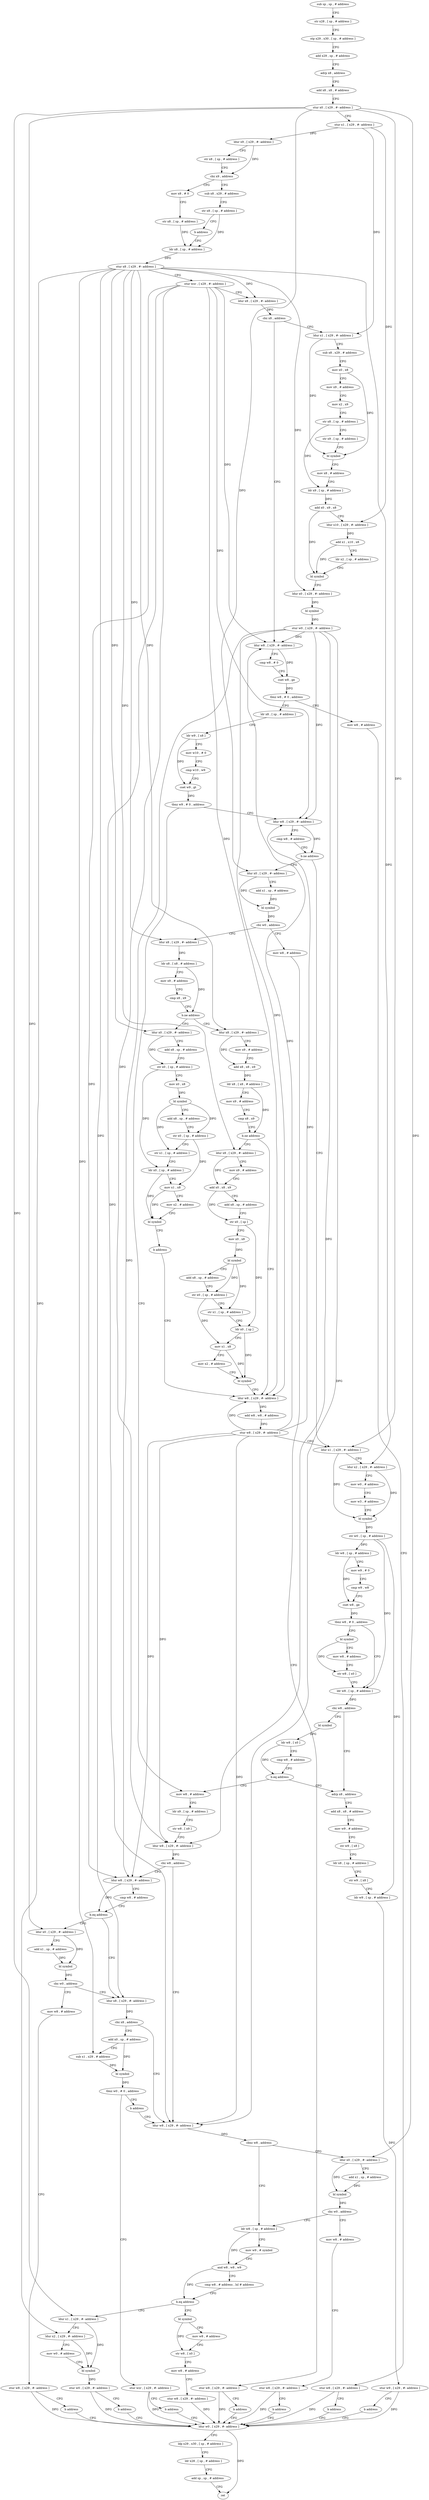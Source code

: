 digraph "func" {
"476924" [label = "sub sp , sp , # address" ]
"476928" [label = "str x28 , [ sp , # address ]" ]
"476932" [label = "stp x29 , x30 , [ sp , # address ]" ]
"476936" [label = "add x29 , sp , # address" ]
"476940" [label = "adrp x8 , address" ]
"476944" [label = "add x8 , x8 , # address" ]
"476948" [label = "stur x0 , [ x29 , #- address ]" ]
"476952" [label = "stur x1 , [ x29 , #- address ]" ]
"476956" [label = "ldur x9 , [ x29 , #- address ]" ]
"476960" [label = "str x8 , [ sp , # address ]" ]
"476964" [label = "cbz x9 , address" ]
"476980" [label = "mov x8 , # 0" ]
"476968" [label = "sub x8 , x29 , # address" ]
"476984" [label = "str x8 , [ sp , # address ]" ]
"476988" [label = "ldr x8 , [ sp , # address ]" ]
"476972" [label = "str x8 , [ sp , # address ]" ]
"476976" [label = "b address" ]
"477080" [label = "ldur w8 , [ x29 , #- address ]" ]
"477084" [label = "cmp w8 , # 0" ]
"477088" [label = "cset w8 , ge" ]
"477092" [label = "tbnz w8 , # 0 , address" ]
"477108" [label = "ldr x8 , [ sp , # address ]" ]
"477096" [label = "mov w8 , # address" ]
"477008" [label = "ldur x1 , [ x29 , #- address ]" ]
"477012" [label = "sub x8 , x29 , # address" ]
"477016" [label = "mov x0 , x8" ]
"477020" [label = "mov x9 , # address" ]
"477024" [label = "mov x2 , x9" ]
"477028" [label = "str x8 , [ sp , # address ]" ]
"477032" [label = "str x9 , [ sp , # address ]" ]
"477036" [label = "bl symbol" ]
"477040" [label = "mov x8 , # address" ]
"477044" [label = "ldr x9 , [ sp , # address ]" ]
"477048" [label = "add x0 , x9 , x8" ]
"477052" [label = "ldur x10 , [ x29 , #- address ]" ]
"477056" [label = "add x1 , x10 , x8" ]
"477060" [label = "ldr x2 , [ sp , # address ]" ]
"477064" [label = "bl symbol" ]
"477068" [label = "ldur x0 , [ x29 , #- address ]" ]
"477072" [label = "bl symbol" ]
"477076" [label = "stur w0 , [ x29 , #- address ]" ]
"476992" [label = "stur x8 , [ x29 , #- address ]" ]
"476996" [label = "stur wzr , [ x29 , #- address ]" ]
"477000" [label = "ldur x8 , [ x29 , #- address ]" ]
"477004" [label = "cbz x8 , address" ]
"477112" [label = "ldr w9 , [ x8 ]" ]
"477116" [label = "mov w10 , # 0" ]
"477120" [label = "cmp w10 , w9" ]
"477124" [label = "cset w9 , gt" ]
"477128" [label = "tbnz w9 , # 0 , address" ]
"477456" [label = "mov w8 , # address" ]
"477132" [label = "ldur w8 , [ x29 , #- address ]" ]
"477100" [label = "stur w8 , [ x29 , #- address ]" ]
"477104" [label = "b address" ]
"477652" [label = "ldur w0 , [ x29 , #- address ]" ]
"477460" [label = "ldr x9 , [ sp , # address ]" ]
"477464" [label = "str w8 , [ x9 ]" ]
"477468" [label = "ldur w8 , [ x29 , #- address ]" ]
"477472" [label = "cbz w8 , address" ]
"477552" [label = "ldur w8 , [ x29 , #- address ]" ]
"477476" [label = "ldur w8 , [ x29 , #- address ]" ]
"477136" [label = "cmp w8 , # address" ]
"477140" [label = "b.ne address" ]
"477340" [label = "ldur x1 , [ x29 , #- address ]" ]
"477144" [label = "ldur x0 , [ x29 , #- address ]" ]
"477656" [label = "ldp x29 , x30 , [ sp , # address ]" ]
"477660" [label = "ldr x28 , [ sp , # address ]" ]
"477664" [label = "add sp , sp , # address" ]
"477668" [label = "ret" ]
"477556" [label = "cbnz w8 , address" ]
"477588" [label = "ldr w8 , [ sp , # address ]" ]
"477560" [label = "ldur x0 , [ x29 , #- address ]" ]
"477480" [label = "cmp w8 , # address" ]
"477484" [label = "b.eq address" ]
"477516" [label = "ldur x8 , [ x29 , #- address ]" ]
"477488" [label = "ldur x0 , [ x29 , #- address ]" ]
"477344" [label = "ldur x2 , [ x29 , #- address ]" ]
"477348" [label = "mov w0 , # address" ]
"477352" [label = "mov w3 , # address" ]
"477356" [label = "bl symbol" ]
"477360" [label = "str w0 , [ sp , # address ]" ]
"477364" [label = "ldr w8 , [ sp , # address ]" ]
"477368" [label = "mov w9 , # 0" ]
"477372" [label = "cmp w9 , w8" ]
"477376" [label = "cset w8 , ge" ]
"477380" [label = "tbnz w8 , # 0 , address" ]
"477396" [label = "ldr w8 , [ sp , # address ]" ]
"477384" [label = "bl symbol" ]
"477148" [label = "add x1 , sp , # address" ]
"477152" [label = "bl symbol" ]
"477156" [label = "cbz w0 , address" ]
"477172" [label = "ldur x8 , [ x29 , #- address ]" ]
"477160" [label = "mov w8 , # address" ]
"477592" [label = "mov w9 , # symbol" ]
"477596" [label = "and w8 , w8 , w9" ]
"477600" [label = "cmp w8 , # address , lsl # address" ]
"477604" [label = "b.eq address" ]
"477632" [label = "bl symbol" ]
"477608" [label = "ldur x1 , [ x29 , #- address ]" ]
"477564" [label = "add x1 , sp , # address" ]
"477568" [label = "bl symbol" ]
"477572" [label = "cbz w0 , address" ]
"477576" [label = "mov w8 , # address" ]
"477520" [label = "cbz x8 , address" ]
"477524" [label = "add x0 , sp , # address" ]
"477492" [label = "add x1 , sp , # address" ]
"477496" [label = "bl symbol" ]
"477500" [label = "cbz w0 , address" ]
"477504" [label = "mov w8 , # address" ]
"477400" [label = "cbz w8 , address" ]
"477420" [label = "adrp x8 , address" ]
"477404" [label = "bl symbol" ]
"477388" [label = "mov w8 , # address" ]
"477392" [label = "str w8 , [ x0 ]" ]
"477176" [label = "ldr x8 , [ x8 , # address ]" ]
"477180" [label = "mov x9 , # address" ]
"477184" [label = "cmp x8 , x9" ]
"477188" [label = "b.ne address" ]
"477244" [label = "ldur x8 , [ x29 , #- address ]" ]
"477192" [label = "ldur x0 , [ x29 , #- address ]" ]
"477164" [label = "stur w8 , [ x29 , #- address ]" ]
"477168" [label = "b address" ]
"477636" [label = "mov w8 , # address" ]
"477640" [label = "str w8 , [ x0 ]" ]
"477644" [label = "mov w8 , # address" ]
"477648" [label = "stur w8 , [ x29 , #- address ]" ]
"477612" [label = "ldur x2 , [ x29 , #- address ]" ]
"477616" [label = "mov w0 , # address" ]
"477620" [label = "bl symbol" ]
"477624" [label = "stur w0 , [ x29 , #- address ]" ]
"477628" [label = "b address" ]
"477580" [label = "stur w8 , [ x29 , #- address ]" ]
"477584" [label = "b address" ]
"477528" [label = "sub x1 , x29 , # address" ]
"477532" [label = "bl symbol" ]
"477536" [label = "tbnz w0 , # 0 , address" ]
"477544" [label = "stur wzr , [ x29 , #- address ]" ]
"477540" [label = "b address" ]
"477508" [label = "stur w8 , [ x29 , #- address ]" ]
"477512" [label = "b address" ]
"477424" [label = "add x8 , x8 , # address" ]
"477428" [label = "mov w9 , # address" ]
"477432" [label = "str w9 , [ x8 ]" ]
"477436" [label = "ldr x8 , [ sp , # address ]" ]
"477440" [label = "str w9 , [ x8 ]" ]
"477444" [label = "ldr w9 , [ sp , # address ]" ]
"477448" [label = "stur w9 , [ x29 , #- address ]" ]
"477452" [label = "b address" ]
"477408" [label = "ldr w8 , [ x0 ]" ]
"477412" [label = "cmp w8 , # address" ]
"477416" [label = "b.eq address" ]
"477248" [label = "mov x9 , # address" ]
"477252" [label = "add x8 , x8 , x9" ]
"477256" [label = "ldr x8 , [ x8 , # address ]" ]
"477260" [label = "mov x9 , # address" ]
"477264" [label = "cmp x8 , x9" ]
"477268" [label = "b.ne address" ]
"477328" [label = "ldur w8 , [ x29 , #- address ]" ]
"477272" [label = "ldur x8 , [ x29 , #- address ]" ]
"477196" [label = "add x8 , sp , # address" ]
"477200" [label = "str x0 , [ sp , # address ]" ]
"477204" [label = "mov x0 , x8" ]
"477208" [label = "bl symbol" ]
"477212" [label = "add x8 , sp , # address" ]
"477216" [label = "str x0 , [ sp , # address ]" ]
"477220" [label = "str x1 , [ sp , # address ]" ]
"477224" [label = "ldr x0 , [ sp , # address ]" ]
"477228" [label = "mov x1 , x8" ]
"477232" [label = "mov x2 , # address" ]
"477236" [label = "bl symbol" ]
"477240" [label = "b address" ]
"477548" [label = "b address" ]
"477332" [label = "add w8 , w8 , # address" ]
"477336" [label = "stur w8 , [ x29 , #- address ]" ]
"477276" [label = "mov x9 , # address" ]
"477280" [label = "add x0 , x8 , x9" ]
"477284" [label = "add x8 , sp , # address" ]
"477288" [label = "str x0 , [ sp ]" ]
"477292" [label = "mov x0 , x8" ]
"477296" [label = "bl symbol" ]
"477300" [label = "add x8 , sp , # address" ]
"477304" [label = "str x0 , [ sp , # address ]" ]
"477308" [label = "str x1 , [ sp , # address ]" ]
"477312" [label = "ldr x0 , [ sp ]" ]
"477316" [label = "mov x1 , x8" ]
"477320" [label = "mov x2 , # address" ]
"477324" [label = "bl symbol" ]
"476924" -> "476928" [ label = "CFG" ]
"476928" -> "476932" [ label = "CFG" ]
"476932" -> "476936" [ label = "CFG" ]
"476936" -> "476940" [ label = "CFG" ]
"476940" -> "476944" [ label = "CFG" ]
"476944" -> "476948" [ label = "CFG" ]
"476948" -> "476952" [ label = "CFG" ]
"476948" -> "477340" [ label = "DFG" ]
"476948" -> "477144" [ label = "DFG" ]
"476948" -> "477560" [ label = "DFG" ]
"476948" -> "477488" [ label = "DFG" ]
"476948" -> "477608" [ label = "DFG" ]
"476952" -> "476956" [ label = "DFG" ]
"476952" -> "477008" [ label = "DFG" ]
"476952" -> "477052" [ label = "DFG" ]
"476956" -> "476960" [ label = "CFG" ]
"476956" -> "476964" [ label = "DFG" ]
"476960" -> "476964" [ label = "CFG" ]
"476964" -> "476980" [ label = "CFG" ]
"476964" -> "476968" [ label = "CFG" ]
"476980" -> "476984" [ label = "CFG" ]
"476968" -> "476972" [ label = "CFG" ]
"476984" -> "476988" [ label = "DFG" ]
"476988" -> "476992" [ label = "DFG" ]
"476972" -> "476976" [ label = "CFG" ]
"476972" -> "476988" [ label = "DFG" ]
"476976" -> "476988" [ label = "CFG" ]
"477080" -> "477084" [ label = "CFG" ]
"477080" -> "477088" [ label = "DFG" ]
"477084" -> "477088" [ label = "CFG" ]
"477088" -> "477092" [ label = "DFG" ]
"477092" -> "477108" [ label = "CFG" ]
"477092" -> "477096" [ label = "CFG" ]
"477108" -> "477112" [ label = "CFG" ]
"477096" -> "477100" [ label = "CFG" ]
"477008" -> "477012" [ label = "CFG" ]
"477008" -> "477036" [ label = "DFG" ]
"477012" -> "477016" [ label = "CFG" ]
"477016" -> "477020" [ label = "CFG" ]
"477016" -> "477036" [ label = "DFG" ]
"477020" -> "477024" [ label = "CFG" ]
"477024" -> "477028" [ label = "CFG" ]
"477028" -> "477032" [ label = "CFG" ]
"477028" -> "477044" [ label = "DFG" ]
"477032" -> "477036" [ label = "CFG" ]
"477036" -> "477040" [ label = "CFG" ]
"477040" -> "477044" [ label = "CFG" ]
"477044" -> "477048" [ label = "DFG" ]
"477048" -> "477052" [ label = "CFG" ]
"477048" -> "477064" [ label = "DFG" ]
"477052" -> "477056" [ label = "DFG" ]
"477056" -> "477060" [ label = "CFG" ]
"477056" -> "477064" [ label = "DFG" ]
"477060" -> "477064" [ label = "CFG" ]
"477064" -> "477068" [ label = "CFG" ]
"477068" -> "477072" [ label = "DFG" ]
"477072" -> "477076" [ label = "DFG" ]
"477076" -> "477080" [ label = "DFG" ]
"477076" -> "477468" [ label = "DFG" ]
"477076" -> "477132" [ label = "DFG" ]
"477076" -> "477552" [ label = "DFG" ]
"477076" -> "477476" [ label = "DFG" ]
"477076" -> "477328" [ label = "DFG" ]
"476992" -> "476996" [ label = "CFG" ]
"476992" -> "477000" [ label = "DFG" ]
"476992" -> "477068" [ label = "DFG" ]
"476992" -> "477344" [ label = "DFG" ]
"476992" -> "477516" [ label = "DFG" ]
"476992" -> "477172" [ label = "DFG" ]
"476992" -> "477612" [ label = "DFG" ]
"476992" -> "477244" [ label = "DFG" ]
"476992" -> "477192" [ label = "DFG" ]
"476992" -> "477272" [ label = "DFG" ]
"476992" -> "477528" [ label = "DFG" ]
"476996" -> "477000" [ label = "CFG" ]
"476996" -> "477080" [ label = "DFG" ]
"476996" -> "477468" [ label = "DFG" ]
"476996" -> "477132" [ label = "DFG" ]
"476996" -> "477552" [ label = "DFG" ]
"476996" -> "477476" [ label = "DFG" ]
"476996" -> "477328" [ label = "DFG" ]
"477000" -> "477004" [ label = "DFG" ]
"477004" -> "477080" [ label = "CFG" ]
"477004" -> "477008" [ label = "CFG" ]
"477112" -> "477116" [ label = "CFG" ]
"477112" -> "477124" [ label = "DFG" ]
"477116" -> "477120" [ label = "CFG" ]
"477120" -> "477124" [ label = "CFG" ]
"477124" -> "477128" [ label = "DFG" ]
"477128" -> "477456" [ label = "CFG" ]
"477128" -> "477132" [ label = "CFG" ]
"477456" -> "477460" [ label = "CFG" ]
"477132" -> "477136" [ label = "CFG" ]
"477132" -> "477140" [ label = "DFG" ]
"477100" -> "477104" [ label = "CFG" ]
"477100" -> "477652" [ label = "DFG" ]
"477104" -> "477652" [ label = "CFG" ]
"477652" -> "477656" [ label = "CFG" ]
"477652" -> "477668" [ label = "DFG" ]
"477460" -> "477464" [ label = "CFG" ]
"477464" -> "477468" [ label = "CFG" ]
"477468" -> "477472" [ label = "DFG" ]
"477472" -> "477552" [ label = "CFG" ]
"477472" -> "477476" [ label = "CFG" ]
"477552" -> "477556" [ label = "DFG" ]
"477476" -> "477480" [ label = "CFG" ]
"477476" -> "477484" [ label = "DFG" ]
"477136" -> "477140" [ label = "CFG" ]
"477140" -> "477340" [ label = "CFG" ]
"477140" -> "477144" [ label = "CFG" ]
"477340" -> "477344" [ label = "CFG" ]
"477340" -> "477356" [ label = "DFG" ]
"477144" -> "477148" [ label = "CFG" ]
"477144" -> "477152" [ label = "DFG" ]
"477656" -> "477660" [ label = "CFG" ]
"477660" -> "477664" [ label = "CFG" ]
"477664" -> "477668" [ label = "CFG" ]
"477556" -> "477588" [ label = "CFG" ]
"477556" -> "477560" [ label = "CFG" ]
"477588" -> "477592" [ label = "CFG" ]
"477588" -> "477596" [ label = "DFG" ]
"477560" -> "477564" [ label = "CFG" ]
"477560" -> "477568" [ label = "DFG" ]
"477480" -> "477484" [ label = "CFG" ]
"477484" -> "477516" [ label = "CFG" ]
"477484" -> "477488" [ label = "CFG" ]
"477516" -> "477520" [ label = "DFG" ]
"477488" -> "477492" [ label = "CFG" ]
"477488" -> "477496" [ label = "DFG" ]
"477344" -> "477348" [ label = "CFG" ]
"477344" -> "477356" [ label = "DFG" ]
"477348" -> "477352" [ label = "CFG" ]
"477352" -> "477356" [ label = "CFG" ]
"477356" -> "477360" [ label = "DFG" ]
"477360" -> "477364" [ label = "DFG" ]
"477360" -> "477396" [ label = "DFG" ]
"477360" -> "477444" [ label = "DFG" ]
"477364" -> "477368" [ label = "CFG" ]
"477364" -> "477376" [ label = "DFG" ]
"477368" -> "477372" [ label = "CFG" ]
"477372" -> "477376" [ label = "CFG" ]
"477376" -> "477380" [ label = "DFG" ]
"477380" -> "477396" [ label = "CFG" ]
"477380" -> "477384" [ label = "CFG" ]
"477396" -> "477400" [ label = "DFG" ]
"477384" -> "477388" [ label = "CFG" ]
"477384" -> "477392" [ label = "DFG" ]
"477148" -> "477152" [ label = "DFG" ]
"477152" -> "477156" [ label = "DFG" ]
"477156" -> "477172" [ label = "CFG" ]
"477156" -> "477160" [ label = "CFG" ]
"477172" -> "477176" [ label = "DFG" ]
"477160" -> "477164" [ label = "CFG" ]
"477592" -> "477596" [ label = "CFG" ]
"477596" -> "477600" [ label = "CFG" ]
"477596" -> "477604" [ label = "DFG" ]
"477600" -> "477604" [ label = "CFG" ]
"477604" -> "477632" [ label = "CFG" ]
"477604" -> "477608" [ label = "CFG" ]
"477632" -> "477636" [ label = "CFG" ]
"477632" -> "477640" [ label = "DFG" ]
"477608" -> "477612" [ label = "CFG" ]
"477608" -> "477620" [ label = "DFG" ]
"477564" -> "477568" [ label = "DFG" ]
"477568" -> "477572" [ label = "DFG" ]
"477572" -> "477588" [ label = "CFG" ]
"477572" -> "477576" [ label = "CFG" ]
"477576" -> "477580" [ label = "CFG" ]
"477520" -> "477552" [ label = "CFG" ]
"477520" -> "477524" [ label = "CFG" ]
"477524" -> "477528" [ label = "CFG" ]
"477524" -> "477532" [ label = "DFG" ]
"477492" -> "477496" [ label = "DFG" ]
"477496" -> "477500" [ label = "DFG" ]
"477500" -> "477516" [ label = "CFG" ]
"477500" -> "477504" [ label = "CFG" ]
"477504" -> "477508" [ label = "CFG" ]
"477400" -> "477420" [ label = "CFG" ]
"477400" -> "477404" [ label = "CFG" ]
"477420" -> "477424" [ label = "CFG" ]
"477404" -> "477408" [ label = "DFG" ]
"477388" -> "477392" [ label = "CFG" ]
"477392" -> "477396" [ label = "CFG" ]
"477176" -> "477180" [ label = "CFG" ]
"477176" -> "477188" [ label = "DFG" ]
"477180" -> "477184" [ label = "CFG" ]
"477184" -> "477188" [ label = "CFG" ]
"477188" -> "477244" [ label = "CFG" ]
"477188" -> "477192" [ label = "CFG" ]
"477244" -> "477248" [ label = "CFG" ]
"477244" -> "477252" [ label = "DFG" ]
"477192" -> "477196" [ label = "CFG" ]
"477192" -> "477200" [ label = "DFG" ]
"477164" -> "477168" [ label = "CFG" ]
"477164" -> "477652" [ label = "DFG" ]
"477168" -> "477652" [ label = "CFG" ]
"477636" -> "477640" [ label = "CFG" ]
"477640" -> "477644" [ label = "CFG" ]
"477644" -> "477648" [ label = "CFG" ]
"477648" -> "477652" [ label = "DFG" ]
"477612" -> "477616" [ label = "CFG" ]
"477612" -> "477620" [ label = "DFG" ]
"477616" -> "477620" [ label = "CFG" ]
"477620" -> "477624" [ label = "DFG" ]
"477624" -> "477628" [ label = "CFG" ]
"477624" -> "477652" [ label = "DFG" ]
"477628" -> "477652" [ label = "CFG" ]
"477580" -> "477584" [ label = "CFG" ]
"477580" -> "477652" [ label = "DFG" ]
"477584" -> "477652" [ label = "CFG" ]
"477528" -> "477532" [ label = "DFG" ]
"477532" -> "477536" [ label = "DFG" ]
"477536" -> "477544" [ label = "CFG" ]
"477536" -> "477540" [ label = "CFG" ]
"477544" -> "477548" [ label = "CFG" ]
"477544" -> "477652" [ label = "DFG" ]
"477540" -> "477552" [ label = "CFG" ]
"477508" -> "477512" [ label = "CFG" ]
"477508" -> "477652" [ label = "DFG" ]
"477512" -> "477652" [ label = "CFG" ]
"477424" -> "477428" [ label = "CFG" ]
"477428" -> "477432" [ label = "CFG" ]
"477432" -> "477436" [ label = "CFG" ]
"477436" -> "477440" [ label = "CFG" ]
"477440" -> "477444" [ label = "CFG" ]
"477444" -> "477448" [ label = "DFG" ]
"477448" -> "477452" [ label = "CFG" ]
"477448" -> "477652" [ label = "DFG" ]
"477452" -> "477652" [ label = "CFG" ]
"477408" -> "477412" [ label = "CFG" ]
"477408" -> "477416" [ label = "DFG" ]
"477412" -> "477416" [ label = "CFG" ]
"477416" -> "477456" [ label = "CFG" ]
"477416" -> "477420" [ label = "CFG" ]
"477248" -> "477252" [ label = "CFG" ]
"477252" -> "477256" [ label = "DFG" ]
"477256" -> "477260" [ label = "CFG" ]
"477256" -> "477268" [ label = "DFG" ]
"477260" -> "477264" [ label = "CFG" ]
"477264" -> "477268" [ label = "CFG" ]
"477268" -> "477328" [ label = "CFG" ]
"477268" -> "477272" [ label = "CFG" ]
"477328" -> "477332" [ label = "DFG" ]
"477272" -> "477276" [ label = "CFG" ]
"477272" -> "477280" [ label = "DFG" ]
"477196" -> "477200" [ label = "CFG" ]
"477200" -> "477204" [ label = "CFG" ]
"477200" -> "477224" [ label = "DFG" ]
"477204" -> "477208" [ label = "DFG" ]
"477208" -> "477212" [ label = "CFG" ]
"477208" -> "477216" [ label = "DFG" ]
"477208" -> "477220" [ label = "DFG" ]
"477212" -> "477216" [ label = "CFG" ]
"477216" -> "477220" [ label = "CFG" ]
"477216" -> "477228" [ label = "DFG" ]
"477220" -> "477224" [ label = "CFG" ]
"477224" -> "477228" [ label = "CFG" ]
"477224" -> "477236" [ label = "DFG" ]
"477228" -> "477232" [ label = "CFG" ]
"477228" -> "477236" [ label = "DFG" ]
"477232" -> "477236" [ label = "CFG" ]
"477236" -> "477240" [ label = "CFG" ]
"477240" -> "477328" [ label = "CFG" ]
"477548" -> "477652" [ label = "CFG" ]
"477332" -> "477336" [ label = "DFG" ]
"477336" -> "477340" [ label = "CFG" ]
"477336" -> "477080" [ label = "DFG" ]
"477336" -> "477468" [ label = "DFG" ]
"477336" -> "477132" [ label = "DFG" ]
"477336" -> "477552" [ label = "DFG" ]
"477336" -> "477476" [ label = "DFG" ]
"477336" -> "477328" [ label = "DFG" ]
"477276" -> "477280" [ label = "CFG" ]
"477280" -> "477284" [ label = "CFG" ]
"477280" -> "477288" [ label = "DFG" ]
"477284" -> "477288" [ label = "CFG" ]
"477288" -> "477292" [ label = "CFG" ]
"477288" -> "477312" [ label = "DFG" ]
"477292" -> "477296" [ label = "DFG" ]
"477296" -> "477300" [ label = "CFG" ]
"477296" -> "477304" [ label = "DFG" ]
"477296" -> "477308" [ label = "DFG" ]
"477300" -> "477304" [ label = "CFG" ]
"477304" -> "477308" [ label = "CFG" ]
"477304" -> "477316" [ label = "DFG" ]
"477308" -> "477312" [ label = "CFG" ]
"477312" -> "477316" [ label = "CFG" ]
"477312" -> "477324" [ label = "DFG" ]
"477316" -> "477320" [ label = "CFG" ]
"477316" -> "477324" [ label = "DFG" ]
"477320" -> "477324" [ label = "CFG" ]
"477324" -> "477328" [ label = "CFG" ]
}
